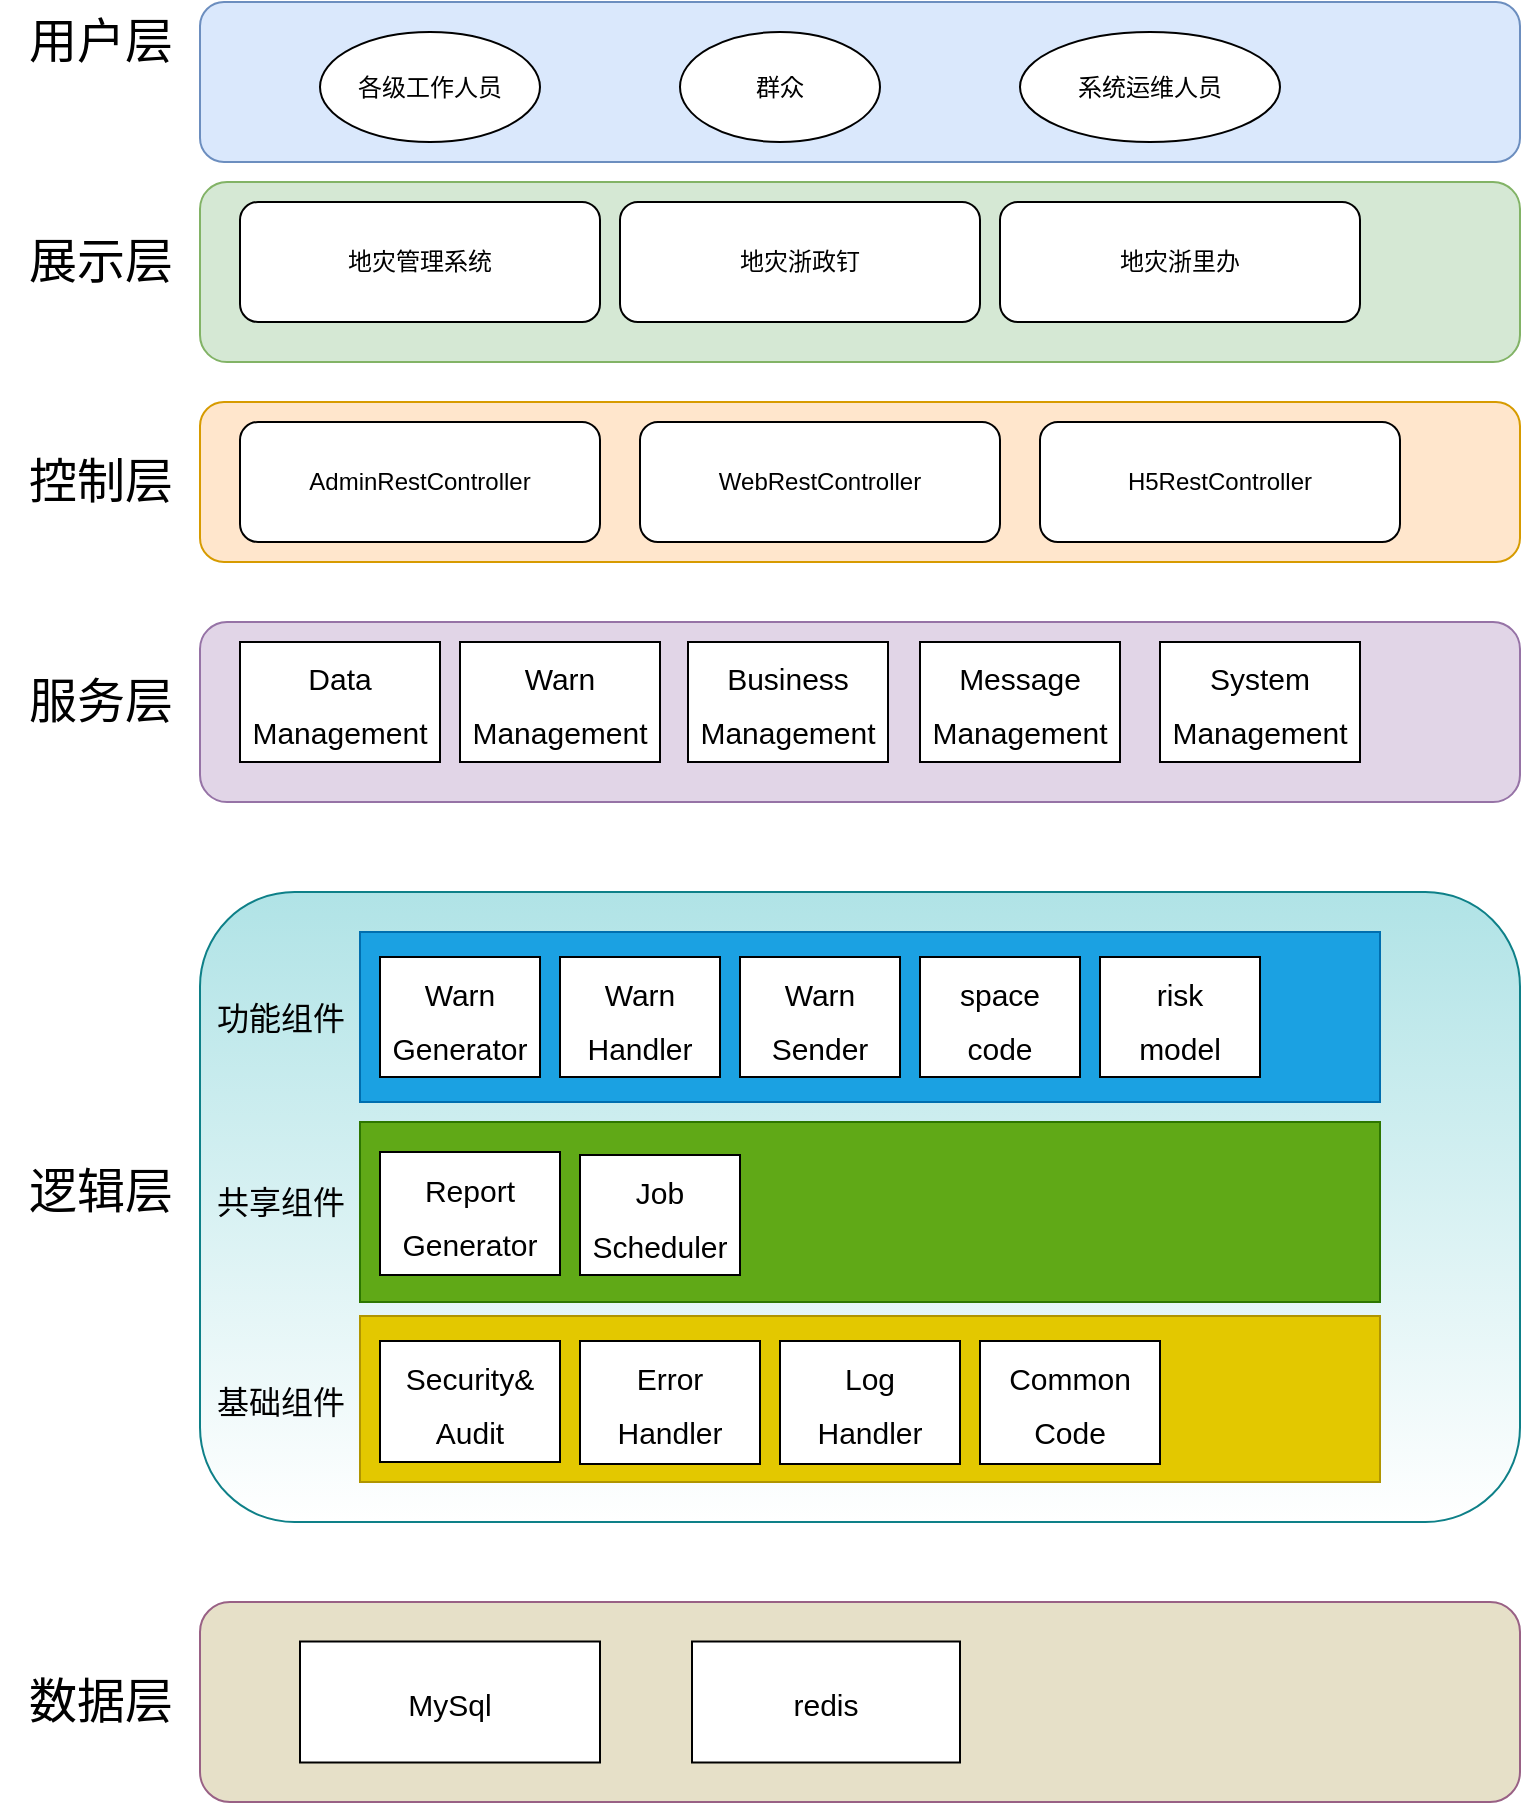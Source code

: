 <mxfile version="20.2.3" type="github">
  <diagram id="MbDQIvrsSx4T4B3flQ1r" name="Page-1">
    <mxGraphModel dx="1422" dy="794" grid="1" gridSize="10" guides="1" tooltips="1" connect="1" arrows="1" fold="1" page="1" pageScale="1" pageWidth="827" pageHeight="1169" math="0" shadow="0">
      <root>
        <mxCell id="0" />
        <mxCell id="1" parent="0" />
        <mxCell id="34UCa8jiqg8BhMM7ebZQ-3" value="用户层" style="text;strokeColor=none;fillColor=none;html=1;fontSize=24;fontStyle=0;verticalAlign=middle;align=center;fontColor=default;" parent="1" vertex="1">
          <mxGeometry x="70" y="120" width="100" height="40" as="geometry" />
        </mxCell>
        <mxCell id="34UCa8jiqg8BhMM7ebZQ-7" value="展示层" style="text;strokeColor=none;fillColor=none;html=1;fontSize=24;fontStyle=0;verticalAlign=middle;align=center;fontColor=default;" parent="1" vertex="1">
          <mxGeometry x="70" y="230" width="100" height="40" as="geometry" />
        </mxCell>
        <mxCell id="34UCa8jiqg8BhMM7ebZQ-8" value="" style="rounded=1;whiteSpace=wrap;html=1;strokeColor=#82b366;fillColor=#d5e8d4;fontColor=default;" parent="1" vertex="1">
          <mxGeometry x="170" y="210" width="660" height="90" as="geometry" />
        </mxCell>
        <mxCell id="34UCa8jiqg8BhMM7ebZQ-9" value="地灾管理系统" style="rounded=1;whiteSpace=wrap;html=1;fontColor=default;strokeColor=default;fillColor=default;" parent="1" vertex="1">
          <mxGeometry x="190" y="220" width="180" height="60" as="geometry" />
        </mxCell>
        <mxCell id="34UCa8jiqg8BhMM7ebZQ-10" value="地灾浙政钉" style="rounded=1;whiteSpace=wrap;html=1;fontColor=default;strokeColor=default;fillColor=default;" parent="1" vertex="1">
          <mxGeometry x="380" y="220" width="180" height="60" as="geometry" />
        </mxCell>
        <mxCell id="34UCa8jiqg8BhMM7ebZQ-11" value="地灾浙里办" style="rounded=1;whiteSpace=wrap;html=1;fontColor=default;strokeColor=default;fillColor=default;" parent="1" vertex="1">
          <mxGeometry x="570" y="220" width="180" height="60" as="geometry" />
        </mxCell>
        <mxCell id="34UCa8jiqg8BhMM7ebZQ-12" value="" style="rounded=1;whiteSpace=wrap;html=1;strokeColor=#6c8ebf;fillColor=#dae8fc;fontColor=default;" parent="1" vertex="1">
          <mxGeometry x="170" y="120" width="660" height="80" as="geometry" />
        </mxCell>
        <mxCell id="34UCa8jiqg8BhMM7ebZQ-13" value="各级工作人员" style="ellipse;whiteSpace=wrap;html=1;fontColor=default;strokeColor=default;fillColor=default;" parent="1" vertex="1">
          <mxGeometry x="230" y="135" width="110" height="55" as="geometry" />
        </mxCell>
        <mxCell id="34UCa8jiqg8BhMM7ebZQ-14" value="群众" style="ellipse;whiteSpace=wrap;html=1;fontColor=default;strokeColor=default;fillColor=default;" parent="1" vertex="1">
          <mxGeometry x="410" y="135" width="100" height="55" as="geometry" />
        </mxCell>
        <mxCell id="34UCa8jiqg8BhMM7ebZQ-15" value="系统运维人员" style="ellipse;whiteSpace=wrap;html=1;fontColor=default;strokeColor=default;fillColor=default;" parent="1" vertex="1">
          <mxGeometry x="580" y="135" width="130" height="55" as="geometry" />
        </mxCell>
        <mxCell id="34UCa8jiqg8BhMM7ebZQ-16" value="" style="rounded=1;whiteSpace=wrap;html=1;strokeColor=#d79b00;fillColor=#ffe6cc;fontColor=default;fontSize=22;" parent="1" vertex="1">
          <mxGeometry x="170" y="320" width="660" height="80" as="geometry" />
        </mxCell>
        <mxCell id="34UCa8jiqg8BhMM7ebZQ-17" value="控制层" style="text;strokeColor=none;fillColor=none;html=1;fontSize=24;fontStyle=0;verticalAlign=middle;align=center;fontColor=default;" parent="1" vertex="1">
          <mxGeometry x="70" y="340" width="100" height="40" as="geometry" />
        </mxCell>
        <mxCell id="34UCa8jiqg8BhMM7ebZQ-18" value="" style="rounded=1;whiteSpace=wrap;html=1;strokeColor=#9673a6;fillColor=#e1d5e7;fontColor=default;" parent="1" vertex="1">
          <mxGeometry x="170" y="430" width="660" height="90" as="geometry" />
        </mxCell>
        <mxCell id="34UCa8jiqg8BhMM7ebZQ-19" value="服务层" style="text;strokeColor=none;fillColor=none;html=1;fontSize=24;fontStyle=0;verticalAlign=middle;align=center;fontColor=default;" parent="1" vertex="1">
          <mxGeometry x="70" y="450" width="100" height="40" as="geometry" />
        </mxCell>
        <mxCell id="34UCa8jiqg8BhMM7ebZQ-20" value="&lt;font style=&quot;font-size: 15px&quot;&gt;Data Management&lt;/font&gt;" style="rounded=0;whiteSpace=wrap;html=1;fontSize=22;fontColor=default;strokeColor=default;fillColor=default;" parent="1" vertex="1">
          <mxGeometry x="190" y="440" width="100" height="60" as="geometry" />
        </mxCell>
        <mxCell id="34UCa8jiqg8BhMM7ebZQ-22" value="&lt;font style=&quot;font-size: 15px&quot;&gt;Warn&lt;br&gt;Management&lt;/font&gt;" style="rounded=0;whiteSpace=wrap;html=1;fontSize=22;fontColor=default;strokeColor=default;fillColor=default;" parent="1" vertex="1">
          <mxGeometry x="300" y="440" width="100" height="60" as="geometry" />
        </mxCell>
        <mxCell id="34UCa8jiqg8BhMM7ebZQ-23" value="&lt;font style=&quot;font-size: 15px&quot;&gt;Business&lt;br&gt;Management&lt;/font&gt;" style="rounded=0;whiteSpace=wrap;html=1;fontSize=22;fontColor=default;strokeColor=default;fillColor=default;" parent="1" vertex="1">
          <mxGeometry x="414" y="440" width="100" height="60" as="geometry" />
        </mxCell>
        <mxCell id="34UCa8jiqg8BhMM7ebZQ-24" value="&lt;font style=&quot;font-size: 15px&quot;&gt;System&lt;br&gt;Management&lt;/font&gt;" style="rounded=0;whiteSpace=wrap;html=1;fontSize=22;fontColor=default;strokeColor=default;fillColor=default;" parent="1" vertex="1">
          <mxGeometry x="650" y="440" width="100" height="60" as="geometry" />
        </mxCell>
        <mxCell id="34UCa8jiqg8BhMM7ebZQ-26" value="逻辑层" style="text;strokeColor=none;fillColor=none;html=1;fontSize=24;fontStyle=0;verticalAlign=middle;align=center;fontColor=default;" parent="1" vertex="1">
          <mxGeometry x="70" y="695" width="100" height="40" as="geometry" />
        </mxCell>
        <mxCell id="34UCa8jiqg8BhMM7ebZQ-27" value="" style="rounded=1;whiteSpace=wrap;html=1;fillColor=#b0e3e6;strokeColor=#0e8088;fontColor=default;gradientColor=#ffffff;" parent="1" vertex="1">
          <mxGeometry x="170" y="565" width="660" height="315" as="geometry" />
        </mxCell>
        <mxCell id="34UCa8jiqg8BhMM7ebZQ-28" value="" style="rounded=0;whiteSpace=wrap;html=1;fontSize=15;strokeColor=#006EAF;fillColor=#1ba1e2;fontColor=#ffffff;" parent="1" vertex="1">
          <mxGeometry x="250" y="585" width="510" height="85" as="geometry" />
        </mxCell>
        <mxCell id="34UCa8jiqg8BhMM7ebZQ-31" value="&lt;font style=&quot;font-size: 15px&quot;&gt;Message&lt;br&gt;Management&lt;/font&gt;" style="rounded=0;whiteSpace=wrap;html=1;fontSize=22;fontColor=default;strokeColor=default;fillColor=default;" parent="1" vertex="1">
          <mxGeometry x="530" y="440" width="100" height="60" as="geometry" />
        </mxCell>
        <mxCell id="34UCa8jiqg8BhMM7ebZQ-32" value="" style="rounded=0;whiteSpace=wrap;html=1;fontSize=15;strokeColor=#2D7600;fillColor=#60a917;fontColor=#ffffff;" parent="1" vertex="1">
          <mxGeometry x="250" y="680" width="510" height="90" as="geometry" />
        </mxCell>
        <mxCell id="34UCa8jiqg8BhMM7ebZQ-33" value="" style="rounded=0;whiteSpace=wrap;html=1;fontSize=15;strokeColor=#B09500;fillColor=#e3c800;fontColor=#000000;" parent="1" vertex="1">
          <mxGeometry x="250" y="777" width="510" height="83" as="geometry" />
        </mxCell>
        <mxCell id="34UCa8jiqg8BhMM7ebZQ-34" value="功能组件" style="text;strokeColor=none;fillColor=none;html=1;fontSize=16;fontStyle=0;verticalAlign=middle;align=center;fontColor=default;" parent="1" vertex="1">
          <mxGeometry x="160" y="607.5" width="100" height="40" as="geometry" />
        </mxCell>
        <mxCell id="34UCa8jiqg8BhMM7ebZQ-35" value="共享组件" style="text;strokeColor=none;fillColor=none;html=1;fontSize=16;fontStyle=0;verticalAlign=middle;align=center;fontColor=default;" parent="1" vertex="1">
          <mxGeometry x="160" y="700" width="100" height="40" as="geometry" />
        </mxCell>
        <mxCell id="34UCa8jiqg8BhMM7ebZQ-36" value="基础组件" style="text;strokeColor=none;fillColor=none;html=1;fontSize=16;fontStyle=0;verticalAlign=middle;align=center;fontColor=default;" parent="1" vertex="1">
          <mxGeometry x="160" y="799.5" width="100" height="40" as="geometry" />
        </mxCell>
        <mxCell id="34UCa8jiqg8BhMM7ebZQ-37" value="&lt;span style=&quot;font-size: 15px&quot;&gt;space &lt;br&gt;code&lt;/span&gt;" style="rounded=0;whiteSpace=wrap;html=1;fontSize=22;fontColor=default;strokeColor=default;fillColor=default;" parent="1" vertex="1">
          <mxGeometry x="530" y="597.5" width="80" height="60" as="geometry" />
        </mxCell>
        <mxCell id="34UCa8jiqg8BhMM7ebZQ-38" value="&lt;span style=&quot;font-size: 15px&quot;&gt;Warn Generator&lt;/span&gt;" style="rounded=0;whiteSpace=wrap;html=1;fontSize=22;fontColor=default;strokeColor=default;fillColor=default;" parent="1" vertex="1">
          <mxGeometry x="260" y="597.5" width="80" height="60" as="geometry" />
        </mxCell>
        <mxCell id="34UCa8jiqg8BhMM7ebZQ-39" value="&lt;span style=&quot;font-size: 15px&quot;&gt;Warn Handler&lt;/span&gt;" style="rounded=0;whiteSpace=wrap;html=1;fontSize=22;fontColor=default;strokeColor=default;fillColor=default;" parent="1" vertex="1">
          <mxGeometry x="350" y="597.5" width="80" height="60" as="geometry" />
        </mxCell>
        <mxCell id="34UCa8jiqg8BhMM7ebZQ-40" value="&lt;span style=&quot;font-size: 15px&quot;&gt;Warn Sender&lt;/span&gt;" style="rounded=0;whiteSpace=wrap;html=1;fontSize=22;fontColor=default;strokeColor=default;fillColor=default;" parent="1" vertex="1">
          <mxGeometry x="440" y="597.5" width="80" height="60" as="geometry" />
        </mxCell>
        <mxCell id="34UCa8jiqg8BhMM7ebZQ-42" value="&lt;span style=&quot;font-size: 15px&quot;&gt;Security&amp;amp;&lt;br&gt;Audit&lt;br&gt;&lt;/span&gt;" style="rounded=0;whiteSpace=wrap;html=1;fontSize=22;fontColor=default;strokeColor=default;fillColor=default;" parent="1" vertex="1">
          <mxGeometry x="260" y="789.5" width="90" height="60.5" as="geometry" />
        </mxCell>
        <mxCell id="34UCa8jiqg8BhMM7ebZQ-44" value="&lt;span style=&quot;font-size: 15px&quot;&gt;Error &lt;br&gt;Handler&lt;/span&gt;" style="rounded=0;whiteSpace=wrap;html=1;fontSize=22;fontColor=default;strokeColor=default;fillColor=default;" parent="1" vertex="1">
          <mxGeometry x="360" y="789.5" width="90" height="61.5" as="geometry" />
        </mxCell>
        <mxCell id="34UCa8jiqg8BhMM7ebZQ-46" value="&lt;span style=&quot;font-size: 15px&quot;&gt;Report&lt;br&gt;Generator&lt;/span&gt;" style="rounded=0;whiteSpace=wrap;html=1;fontSize=22;fontColor=default;strokeColor=default;fillColor=default;" parent="1" vertex="1">
          <mxGeometry x="260" y="695" width="90" height="61.5" as="geometry" />
        </mxCell>
        <mxCell id="34UCa8jiqg8BhMM7ebZQ-48" value="数据层" style="text;strokeColor=none;fillColor=none;html=1;fontSize=24;fontStyle=0;verticalAlign=middle;align=center;fontColor=default;" parent="1" vertex="1">
          <mxGeometry x="70" y="950" width="100" height="40" as="geometry" />
        </mxCell>
        <mxCell id="34UCa8jiqg8BhMM7ebZQ-49" value="" style="rounded=1;whiteSpace=wrap;html=1;strokeColor=#996185;fillColor=#E6E0C8;fontColor=default;" parent="1" vertex="1">
          <mxGeometry x="170" y="920" width="660" height="100" as="geometry" />
        </mxCell>
        <mxCell id="34UCa8jiqg8BhMM7ebZQ-50" value="&lt;span style=&quot;font-size: 15px&quot;&gt;Job&lt;br&gt;Scheduler&lt;br&gt;&lt;/span&gt;" style="rounded=0;whiteSpace=wrap;html=1;fontSize=22;fontColor=default;strokeColor=default;fillColor=default;" parent="1" vertex="1">
          <mxGeometry x="360" y="696.5" width="80" height="60" as="geometry" />
        </mxCell>
        <mxCell id="34UCa8jiqg8BhMM7ebZQ-51" value="&lt;span style=&quot;font-size: 15px&quot;&gt;Log&lt;br&gt;Handler&lt;/span&gt;" style="rounded=0;whiteSpace=wrap;html=1;fontSize=22;fontColor=default;strokeColor=default;fillColor=default;" parent="1" vertex="1">
          <mxGeometry x="460" y="789.5" width="90" height="61.5" as="geometry" />
        </mxCell>
        <mxCell id="34UCa8jiqg8BhMM7ebZQ-52" value="&lt;span style=&quot;font-size: 15px&quot;&gt;Common&lt;br&gt;Code&lt;br&gt;&lt;/span&gt;" style="rounded=0;whiteSpace=wrap;html=1;fontSize=22;fontColor=default;strokeColor=default;fillColor=default;" parent="1" vertex="1">
          <mxGeometry x="560" y="789.5" width="90" height="61.5" as="geometry" />
        </mxCell>
        <mxCell id="34UCa8jiqg8BhMM7ebZQ-54" value="&lt;span style=&quot;font-size: 15px&quot;&gt;risk&lt;br&gt;model&lt;/span&gt;" style="rounded=0;whiteSpace=wrap;html=1;fontSize=22;fontColor=default;strokeColor=default;fillColor=default;" parent="1" vertex="1">
          <mxGeometry x="620" y="597.5" width="80" height="60" as="geometry" />
        </mxCell>
        <mxCell id="24nKrhlY2BfEUD9Ug1ou-1" value="&lt;span style=&quot;font-size: 15px&quot;&gt;MySql&lt;br&gt;&lt;/span&gt;" style="rounded=0;whiteSpace=wrap;html=1;fontSize=22;fontColor=default;strokeColor=default;fillColor=default;" parent="1" vertex="1">
          <mxGeometry x="220" y="939.75" width="150" height="60.5" as="geometry" />
        </mxCell>
        <mxCell id="24nKrhlY2BfEUD9Ug1ou-2" value="&lt;span style=&quot;font-size: 15px&quot;&gt;redis&lt;br&gt;&lt;/span&gt;" style="rounded=0;whiteSpace=wrap;html=1;fontSize=22;fontColor=default;strokeColor=default;fillColor=default;" parent="1" vertex="1">
          <mxGeometry x="416" y="939.75" width="134" height="60.5" as="geometry" />
        </mxCell>
        <mxCell id="24nKrhlY2BfEUD9Ug1ou-3" value="AdminRestController" style="rounded=1;whiteSpace=wrap;html=1;fontColor=default;strokeColor=default;fillColor=default;" parent="1" vertex="1">
          <mxGeometry x="190" y="330" width="180" height="60" as="geometry" />
        </mxCell>
        <mxCell id="24nKrhlY2BfEUD9Ug1ou-4" value="WebRestController" style="rounded=1;whiteSpace=wrap;html=1;fontColor=default;strokeColor=default;fillColor=default;" parent="1" vertex="1">
          <mxGeometry x="390" y="330" width="180" height="60" as="geometry" />
        </mxCell>
        <mxCell id="24nKrhlY2BfEUD9Ug1ou-5" value="H5RestController" style="rounded=1;whiteSpace=wrap;html=1;fontColor=default;strokeColor=default;fillColor=default;" parent="1" vertex="1">
          <mxGeometry x="590" y="330" width="180" height="60" as="geometry" />
        </mxCell>
      </root>
    </mxGraphModel>
  </diagram>
</mxfile>
